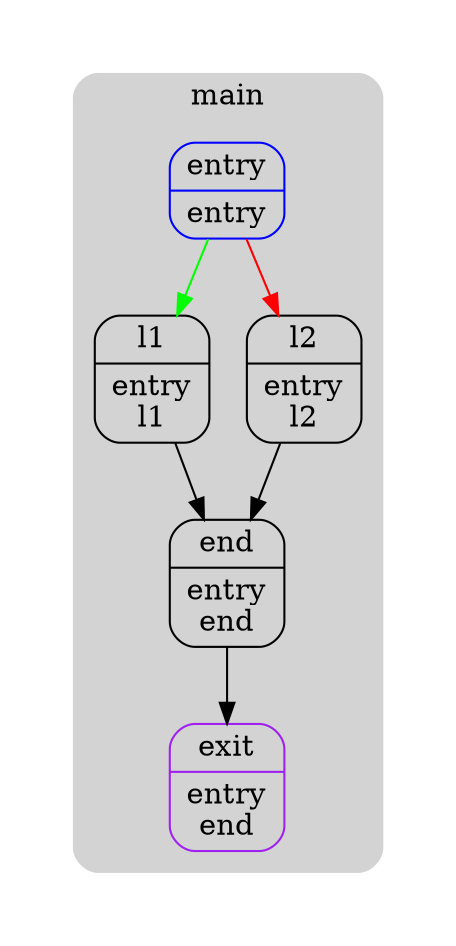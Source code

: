 digraph G {
  compound=true
  subgraph cluster_ {
    peripheries=0
    subgraph cluster_0_wrapper {
      peripheries=0
      margin=15
      subgraph cluster_0 {
        label="main"
        color=darkgray
        style=rounded
        bgcolor=lightgray
        margin=10
        cluster_0_0[label="{entry|entry}",shape=Mrecord,color=blue]
        cluster_0_1[label="{l1|entry\nl1}",shape=Mrecord,color=black]
        cluster_0_2[label="{l2|entry\nl2}",shape=Mrecord,color=black]
        cluster_0_3[label="{end|entry\nend}",shape=Mrecord,color=black]
        cluster_0_exit[label="{exit|entry\nend}",shape=Mrecord,color=purple]
        cluster_0_0 -> cluster_0_1 [color=green]
        cluster_0_0 -> cluster_0_2 [color=red]
        cluster_0_1 -> cluster_0_3
        cluster_0_2 -> cluster_0_3
        cluster_0_3 -> cluster_0_exit [color=black]
      }
    }
  }
}
